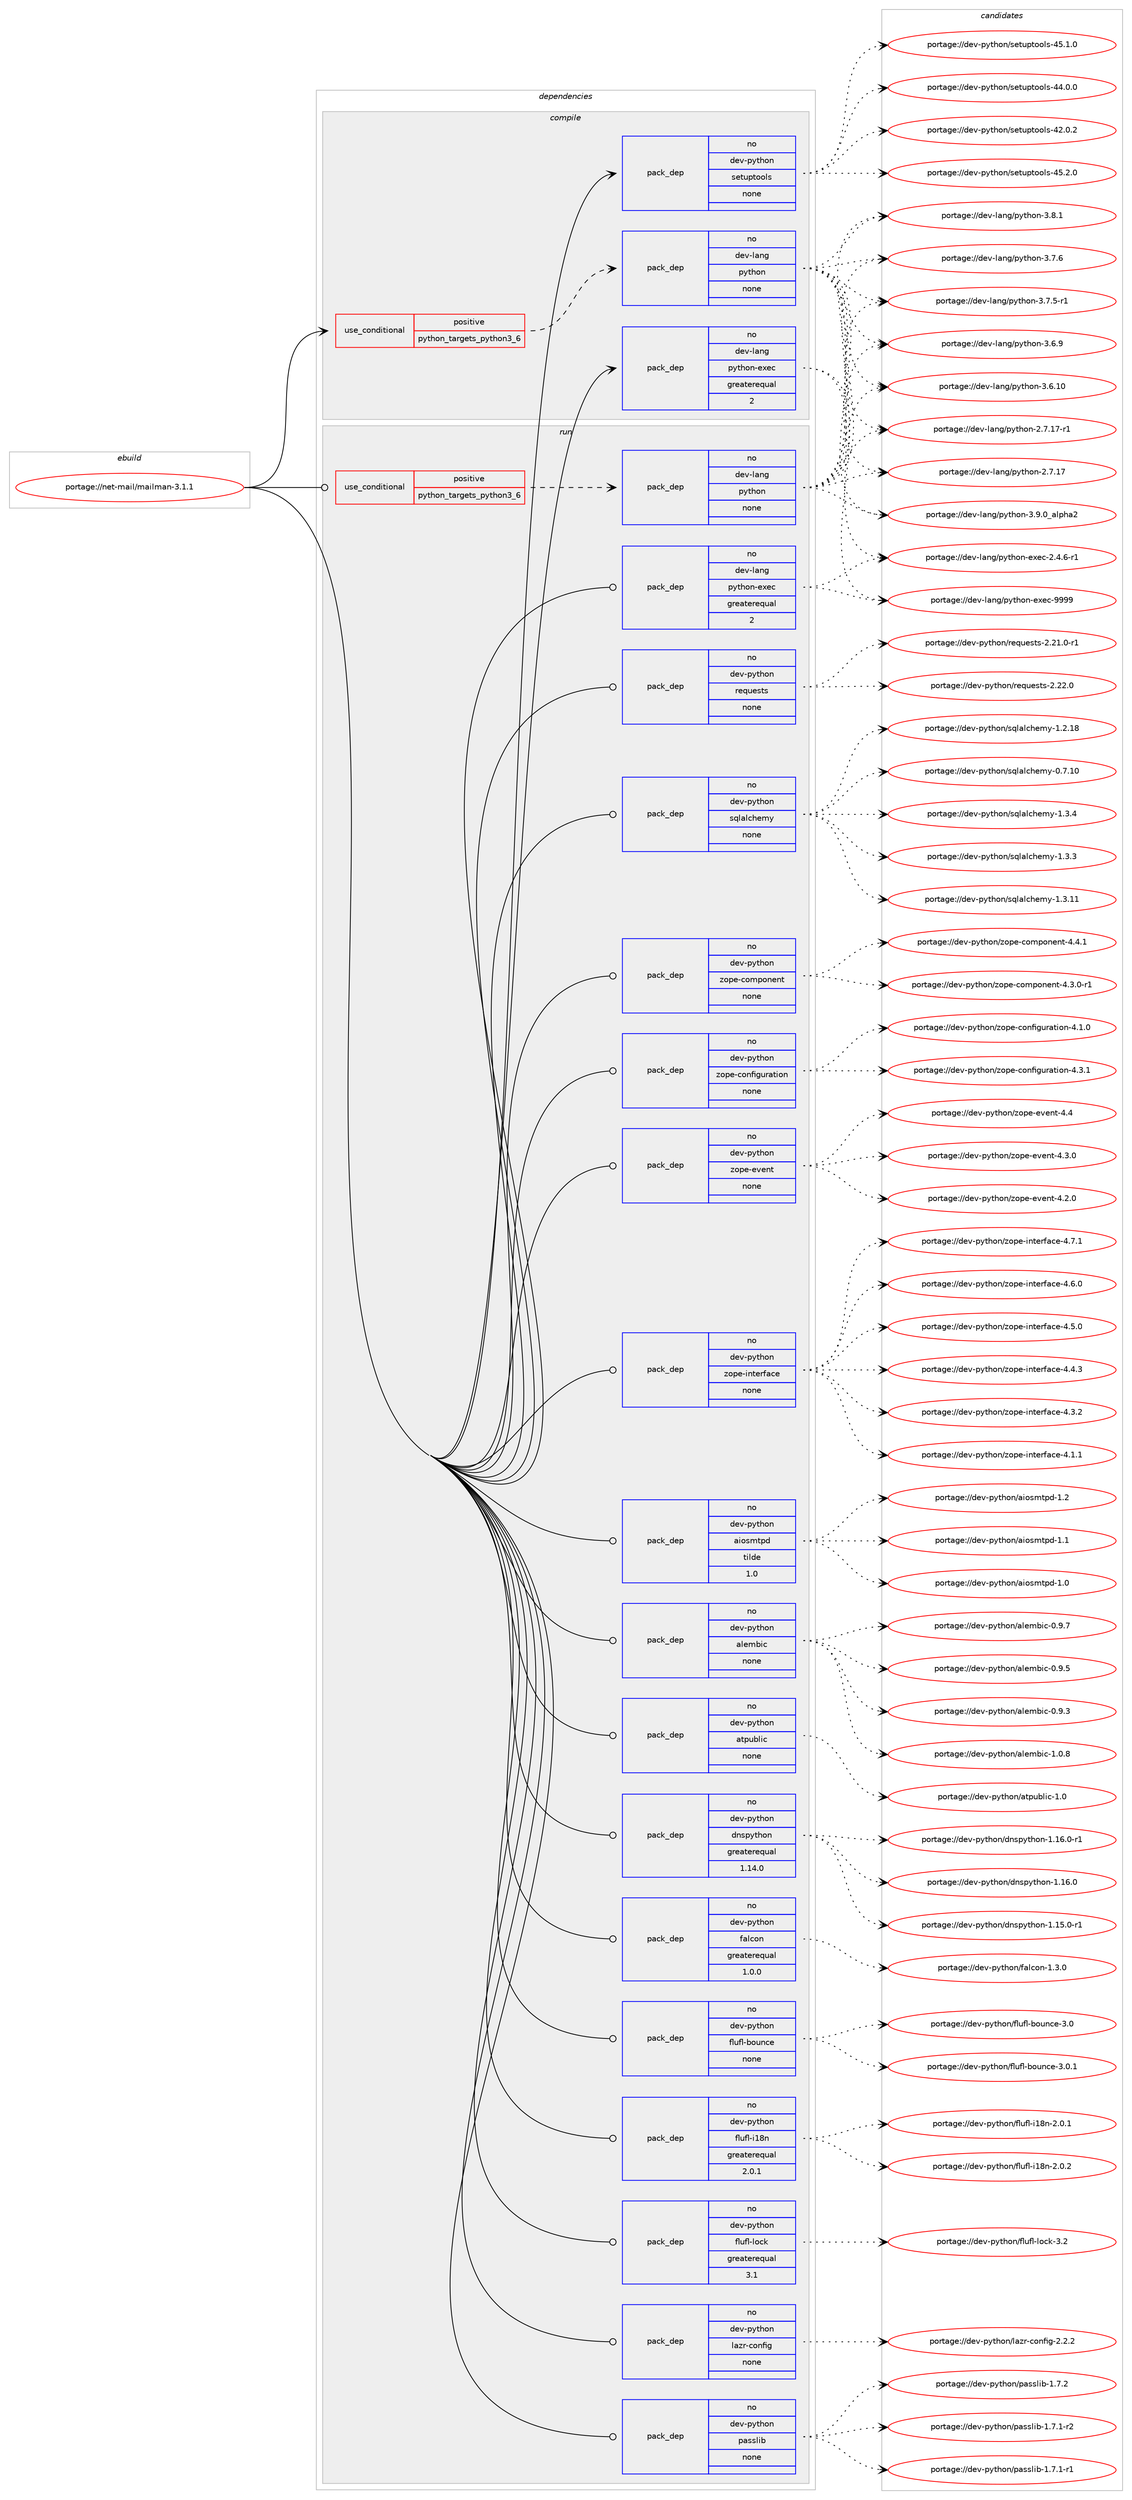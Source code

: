 digraph prolog {

# *************
# Graph options
# *************

newrank=true;
concentrate=true;
compound=true;
graph [rankdir=LR,fontname=Helvetica,fontsize=10,ranksep=1.5];#, ranksep=2.5, nodesep=0.2];
edge  [arrowhead=vee];
node  [fontname=Helvetica,fontsize=10];

# **********
# The ebuild
# **********

subgraph cluster_leftcol {
color=gray;
rank=same;
label=<<i>ebuild</i>>;
id [label="portage://net-mail/mailman-3.1.1", color=red, width=4, href="../net-mail/mailman-3.1.1.svg"];
}

# ****************
# The dependencies
# ****************

subgraph cluster_midcol {
color=gray;
label=<<i>dependencies</i>>;
subgraph cluster_compile {
fillcolor="#eeeeee";
style=filled;
label=<<i>compile</i>>;
subgraph cond27238 {
dependency129479 [label=<<TABLE BORDER="0" CELLBORDER="1" CELLSPACING="0" CELLPADDING="4"><TR><TD ROWSPAN="3" CELLPADDING="10">use_conditional</TD></TR><TR><TD>positive</TD></TR><TR><TD>python_targets_python3_6</TD></TR></TABLE>>, shape=none, color=red];
subgraph pack100071 {
dependency129480 [label=<<TABLE BORDER="0" CELLBORDER="1" CELLSPACING="0" CELLPADDING="4" WIDTH="220"><TR><TD ROWSPAN="6" CELLPADDING="30">pack_dep</TD></TR><TR><TD WIDTH="110">no</TD></TR><TR><TD>dev-lang</TD></TR><TR><TD>python</TD></TR><TR><TD>none</TD></TR><TR><TD></TD></TR></TABLE>>, shape=none, color=blue];
}
dependency129479:e -> dependency129480:w [weight=20,style="dashed",arrowhead="vee"];
}
id:e -> dependency129479:w [weight=20,style="solid",arrowhead="vee"];
subgraph pack100072 {
dependency129481 [label=<<TABLE BORDER="0" CELLBORDER="1" CELLSPACING="0" CELLPADDING="4" WIDTH="220"><TR><TD ROWSPAN="6" CELLPADDING="30">pack_dep</TD></TR><TR><TD WIDTH="110">no</TD></TR><TR><TD>dev-lang</TD></TR><TR><TD>python-exec</TD></TR><TR><TD>greaterequal</TD></TR><TR><TD>2</TD></TR></TABLE>>, shape=none, color=blue];
}
id:e -> dependency129481:w [weight=20,style="solid",arrowhead="vee"];
subgraph pack100073 {
dependency129482 [label=<<TABLE BORDER="0" CELLBORDER="1" CELLSPACING="0" CELLPADDING="4" WIDTH="220"><TR><TD ROWSPAN="6" CELLPADDING="30">pack_dep</TD></TR><TR><TD WIDTH="110">no</TD></TR><TR><TD>dev-python</TD></TR><TR><TD>setuptools</TD></TR><TR><TD>none</TD></TR><TR><TD></TD></TR></TABLE>>, shape=none, color=blue];
}
id:e -> dependency129482:w [weight=20,style="solid",arrowhead="vee"];
}
subgraph cluster_compileandrun {
fillcolor="#eeeeee";
style=filled;
label=<<i>compile and run</i>>;
}
subgraph cluster_run {
fillcolor="#eeeeee";
style=filled;
label=<<i>run</i>>;
subgraph cond27239 {
dependency129483 [label=<<TABLE BORDER="0" CELLBORDER="1" CELLSPACING="0" CELLPADDING="4"><TR><TD ROWSPAN="3" CELLPADDING="10">use_conditional</TD></TR><TR><TD>positive</TD></TR><TR><TD>python_targets_python3_6</TD></TR></TABLE>>, shape=none, color=red];
subgraph pack100074 {
dependency129484 [label=<<TABLE BORDER="0" CELLBORDER="1" CELLSPACING="0" CELLPADDING="4" WIDTH="220"><TR><TD ROWSPAN="6" CELLPADDING="30">pack_dep</TD></TR><TR><TD WIDTH="110">no</TD></TR><TR><TD>dev-lang</TD></TR><TR><TD>python</TD></TR><TR><TD>none</TD></TR><TR><TD></TD></TR></TABLE>>, shape=none, color=blue];
}
dependency129483:e -> dependency129484:w [weight=20,style="dashed",arrowhead="vee"];
}
id:e -> dependency129483:w [weight=20,style="solid",arrowhead="odot"];
subgraph pack100075 {
dependency129485 [label=<<TABLE BORDER="0" CELLBORDER="1" CELLSPACING="0" CELLPADDING="4" WIDTH="220"><TR><TD ROWSPAN="6" CELLPADDING="30">pack_dep</TD></TR><TR><TD WIDTH="110">no</TD></TR><TR><TD>dev-lang</TD></TR><TR><TD>python-exec</TD></TR><TR><TD>greaterequal</TD></TR><TR><TD>2</TD></TR></TABLE>>, shape=none, color=blue];
}
id:e -> dependency129485:w [weight=20,style="solid",arrowhead="odot"];
subgraph pack100076 {
dependency129486 [label=<<TABLE BORDER="0" CELLBORDER="1" CELLSPACING="0" CELLPADDING="4" WIDTH="220"><TR><TD ROWSPAN="6" CELLPADDING="30">pack_dep</TD></TR><TR><TD WIDTH="110">no</TD></TR><TR><TD>dev-python</TD></TR><TR><TD>aiosmtpd</TD></TR><TR><TD>tilde</TD></TR><TR><TD>1.0</TD></TR></TABLE>>, shape=none, color=blue];
}
id:e -> dependency129486:w [weight=20,style="solid",arrowhead="odot"];
subgraph pack100077 {
dependency129487 [label=<<TABLE BORDER="0" CELLBORDER="1" CELLSPACING="0" CELLPADDING="4" WIDTH="220"><TR><TD ROWSPAN="6" CELLPADDING="30">pack_dep</TD></TR><TR><TD WIDTH="110">no</TD></TR><TR><TD>dev-python</TD></TR><TR><TD>alembic</TD></TR><TR><TD>none</TD></TR><TR><TD></TD></TR></TABLE>>, shape=none, color=blue];
}
id:e -> dependency129487:w [weight=20,style="solid",arrowhead="odot"];
subgraph pack100078 {
dependency129488 [label=<<TABLE BORDER="0" CELLBORDER="1" CELLSPACING="0" CELLPADDING="4" WIDTH="220"><TR><TD ROWSPAN="6" CELLPADDING="30">pack_dep</TD></TR><TR><TD WIDTH="110">no</TD></TR><TR><TD>dev-python</TD></TR><TR><TD>atpublic</TD></TR><TR><TD>none</TD></TR><TR><TD></TD></TR></TABLE>>, shape=none, color=blue];
}
id:e -> dependency129488:w [weight=20,style="solid",arrowhead="odot"];
subgraph pack100079 {
dependency129489 [label=<<TABLE BORDER="0" CELLBORDER="1" CELLSPACING="0" CELLPADDING="4" WIDTH="220"><TR><TD ROWSPAN="6" CELLPADDING="30">pack_dep</TD></TR><TR><TD WIDTH="110">no</TD></TR><TR><TD>dev-python</TD></TR><TR><TD>dnspython</TD></TR><TR><TD>greaterequal</TD></TR><TR><TD>1.14.0</TD></TR></TABLE>>, shape=none, color=blue];
}
id:e -> dependency129489:w [weight=20,style="solid",arrowhead="odot"];
subgraph pack100080 {
dependency129490 [label=<<TABLE BORDER="0" CELLBORDER="1" CELLSPACING="0" CELLPADDING="4" WIDTH="220"><TR><TD ROWSPAN="6" CELLPADDING="30">pack_dep</TD></TR><TR><TD WIDTH="110">no</TD></TR><TR><TD>dev-python</TD></TR><TR><TD>falcon</TD></TR><TR><TD>greaterequal</TD></TR><TR><TD>1.0.0</TD></TR></TABLE>>, shape=none, color=blue];
}
id:e -> dependency129490:w [weight=20,style="solid",arrowhead="odot"];
subgraph pack100081 {
dependency129491 [label=<<TABLE BORDER="0" CELLBORDER="1" CELLSPACING="0" CELLPADDING="4" WIDTH="220"><TR><TD ROWSPAN="6" CELLPADDING="30">pack_dep</TD></TR><TR><TD WIDTH="110">no</TD></TR><TR><TD>dev-python</TD></TR><TR><TD>flufl-bounce</TD></TR><TR><TD>none</TD></TR><TR><TD></TD></TR></TABLE>>, shape=none, color=blue];
}
id:e -> dependency129491:w [weight=20,style="solid",arrowhead="odot"];
subgraph pack100082 {
dependency129492 [label=<<TABLE BORDER="0" CELLBORDER="1" CELLSPACING="0" CELLPADDING="4" WIDTH="220"><TR><TD ROWSPAN="6" CELLPADDING="30">pack_dep</TD></TR><TR><TD WIDTH="110">no</TD></TR><TR><TD>dev-python</TD></TR><TR><TD>flufl-i18n</TD></TR><TR><TD>greaterequal</TD></TR><TR><TD>2.0.1</TD></TR></TABLE>>, shape=none, color=blue];
}
id:e -> dependency129492:w [weight=20,style="solid",arrowhead="odot"];
subgraph pack100083 {
dependency129493 [label=<<TABLE BORDER="0" CELLBORDER="1" CELLSPACING="0" CELLPADDING="4" WIDTH="220"><TR><TD ROWSPAN="6" CELLPADDING="30">pack_dep</TD></TR><TR><TD WIDTH="110">no</TD></TR><TR><TD>dev-python</TD></TR><TR><TD>flufl-lock</TD></TR><TR><TD>greaterequal</TD></TR><TR><TD>3.1</TD></TR></TABLE>>, shape=none, color=blue];
}
id:e -> dependency129493:w [weight=20,style="solid",arrowhead="odot"];
subgraph pack100084 {
dependency129494 [label=<<TABLE BORDER="0" CELLBORDER="1" CELLSPACING="0" CELLPADDING="4" WIDTH="220"><TR><TD ROWSPAN="6" CELLPADDING="30">pack_dep</TD></TR><TR><TD WIDTH="110">no</TD></TR><TR><TD>dev-python</TD></TR><TR><TD>lazr-config</TD></TR><TR><TD>none</TD></TR><TR><TD></TD></TR></TABLE>>, shape=none, color=blue];
}
id:e -> dependency129494:w [weight=20,style="solid",arrowhead="odot"];
subgraph pack100085 {
dependency129495 [label=<<TABLE BORDER="0" CELLBORDER="1" CELLSPACING="0" CELLPADDING="4" WIDTH="220"><TR><TD ROWSPAN="6" CELLPADDING="30">pack_dep</TD></TR><TR><TD WIDTH="110">no</TD></TR><TR><TD>dev-python</TD></TR><TR><TD>passlib</TD></TR><TR><TD>none</TD></TR><TR><TD></TD></TR></TABLE>>, shape=none, color=blue];
}
id:e -> dependency129495:w [weight=20,style="solid",arrowhead="odot"];
subgraph pack100086 {
dependency129496 [label=<<TABLE BORDER="0" CELLBORDER="1" CELLSPACING="0" CELLPADDING="4" WIDTH="220"><TR><TD ROWSPAN="6" CELLPADDING="30">pack_dep</TD></TR><TR><TD WIDTH="110">no</TD></TR><TR><TD>dev-python</TD></TR><TR><TD>requests</TD></TR><TR><TD>none</TD></TR><TR><TD></TD></TR></TABLE>>, shape=none, color=blue];
}
id:e -> dependency129496:w [weight=20,style="solid",arrowhead="odot"];
subgraph pack100087 {
dependency129497 [label=<<TABLE BORDER="0" CELLBORDER="1" CELLSPACING="0" CELLPADDING="4" WIDTH="220"><TR><TD ROWSPAN="6" CELLPADDING="30">pack_dep</TD></TR><TR><TD WIDTH="110">no</TD></TR><TR><TD>dev-python</TD></TR><TR><TD>sqlalchemy</TD></TR><TR><TD>none</TD></TR><TR><TD></TD></TR></TABLE>>, shape=none, color=blue];
}
id:e -> dependency129497:w [weight=20,style="solid",arrowhead="odot"];
subgraph pack100088 {
dependency129498 [label=<<TABLE BORDER="0" CELLBORDER="1" CELLSPACING="0" CELLPADDING="4" WIDTH="220"><TR><TD ROWSPAN="6" CELLPADDING="30">pack_dep</TD></TR><TR><TD WIDTH="110">no</TD></TR><TR><TD>dev-python</TD></TR><TR><TD>zope-component</TD></TR><TR><TD>none</TD></TR><TR><TD></TD></TR></TABLE>>, shape=none, color=blue];
}
id:e -> dependency129498:w [weight=20,style="solid",arrowhead="odot"];
subgraph pack100089 {
dependency129499 [label=<<TABLE BORDER="0" CELLBORDER="1" CELLSPACING="0" CELLPADDING="4" WIDTH="220"><TR><TD ROWSPAN="6" CELLPADDING="30">pack_dep</TD></TR><TR><TD WIDTH="110">no</TD></TR><TR><TD>dev-python</TD></TR><TR><TD>zope-configuration</TD></TR><TR><TD>none</TD></TR><TR><TD></TD></TR></TABLE>>, shape=none, color=blue];
}
id:e -> dependency129499:w [weight=20,style="solid",arrowhead="odot"];
subgraph pack100090 {
dependency129500 [label=<<TABLE BORDER="0" CELLBORDER="1" CELLSPACING="0" CELLPADDING="4" WIDTH="220"><TR><TD ROWSPAN="6" CELLPADDING="30">pack_dep</TD></TR><TR><TD WIDTH="110">no</TD></TR><TR><TD>dev-python</TD></TR><TR><TD>zope-event</TD></TR><TR><TD>none</TD></TR><TR><TD></TD></TR></TABLE>>, shape=none, color=blue];
}
id:e -> dependency129500:w [weight=20,style="solid",arrowhead="odot"];
subgraph pack100091 {
dependency129501 [label=<<TABLE BORDER="0" CELLBORDER="1" CELLSPACING="0" CELLPADDING="4" WIDTH="220"><TR><TD ROWSPAN="6" CELLPADDING="30">pack_dep</TD></TR><TR><TD WIDTH="110">no</TD></TR><TR><TD>dev-python</TD></TR><TR><TD>zope-interface</TD></TR><TR><TD>none</TD></TR><TR><TD></TD></TR></TABLE>>, shape=none, color=blue];
}
id:e -> dependency129501:w [weight=20,style="solid",arrowhead="odot"];
}
}

# **************
# The candidates
# **************

subgraph cluster_choices {
rank=same;
color=gray;
label=<<i>candidates</i>>;

subgraph choice100071 {
color=black;
nodesep=1;
choice10010111845108971101034711212111610411111045514657464895971081121049750 [label="portage://dev-lang/python-3.9.0_alpha2", color=red, width=4,href="../dev-lang/python-3.9.0_alpha2.svg"];
choice100101118451089711010347112121116104111110455146564649 [label="portage://dev-lang/python-3.8.1", color=red, width=4,href="../dev-lang/python-3.8.1.svg"];
choice100101118451089711010347112121116104111110455146554654 [label="portage://dev-lang/python-3.7.6", color=red, width=4,href="../dev-lang/python-3.7.6.svg"];
choice1001011184510897110103471121211161041111104551465546534511449 [label="portage://dev-lang/python-3.7.5-r1", color=red, width=4,href="../dev-lang/python-3.7.5-r1.svg"];
choice100101118451089711010347112121116104111110455146544657 [label="portage://dev-lang/python-3.6.9", color=red, width=4,href="../dev-lang/python-3.6.9.svg"];
choice10010111845108971101034711212111610411111045514654464948 [label="portage://dev-lang/python-3.6.10", color=red, width=4,href="../dev-lang/python-3.6.10.svg"];
choice100101118451089711010347112121116104111110455046554649554511449 [label="portage://dev-lang/python-2.7.17-r1", color=red, width=4,href="../dev-lang/python-2.7.17-r1.svg"];
choice10010111845108971101034711212111610411111045504655464955 [label="portage://dev-lang/python-2.7.17", color=red, width=4,href="../dev-lang/python-2.7.17.svg"];
dependency129480:e -> choice10010111845108971101034711212111610411111045514657464895971081121049750:w [style=dotted,weight="100"];
dependency129480:e -> choice100101118451089711010347112121116104111110455146564649:w [style=dotted,weight="100"];
dependency129480:e -> choice100101118451089711010347112121116104111110455146554654:w [style=dotted,weight="100"];
dependency129480:e -> choice1001011184510897110103471121211161041111104551465546534511449:w [style=dotted,weight="100"];
dependency129480:e -> choice100101118451089711010347112121116104111110455146544657:w [style=dotted,weight="100"];
dependency129480:e -> choice10010111845108971101034711212111610411111045514654464948:w [style=dotted,weight="100"];
dependency129480:e -> choice100101118451089711010347112121116104111110455046554649554511449:w [style=dotted,weight="100"];
dependency129480:e -> choice10010111845108971101034711212111610411111045504655464955:w [style=dotted,weight="100"];
}
subgraph choice100072 {
color=black;
nodesep=1;
choice10010111845108971101034711212111610411111045101120101994557575757 [label="portage://dev-lang/python-exec-9999", color=red, width=4,href="../dev-lang/python-exec-9999.svg"];
choice10010111845108971101034711212111610411111045101120101994550465246544511449 [label="portage://dev-lang/python-exec-2.4.6-r1", color=red, width=4,href="../dev-lang/python-exec-2.4.6-r1.svg"];
dependency129481:e -> choice10010111845108971101034711212111610411111045101120101994557575757:w [style=dotted,weight="100"];
dependency129481:e -> choice10010111845108971101034711212111610411111045101120101994550465246544511449:w [style=dotted,weight="100"];
}
subgraph choice100073 {
color=black;
nodesep=1;
choice100101118451121211161041111104711510111611711211611111110811545525346504648 [label="portage://dev-python/setuptools-45.2.0", color=red, width=4,href="../dev-python/setuptools-45.2.0.svg"];
choice100101118451121211161041111104711510111611711211611111110811545525346494648 [label="portage://dev-python/setuptools-45.1.0", color=red, width=4,href="../dev-python/setuptools-45.1.0.svg"];
choice100101118451121211161041111104711510111611711211611111110811545525246484648 [label="portage://dev-python/setuptools-44.0.0", color=red, width=4,href="../dev-python/setuptools-44.0.0.svg"];
choice100101118451121211161041111104711510111611711211611111110811545525046484650 [label="portage://dev-python/setuptools-42.0.2", color=red, width=4,href="../dev-python/setuptools-42.0.2.svg"];
dependency129482:e -> choice100101118451121211161041111104711510111611711211611111110811545525346504648:w [style=dotted,weight="100"];
dependency129482:e -> choice100101118451121211161041111104711510111611711211611111110811545525346494648:w [style=dotted,weight="100"];
dependency129482:e -> choice100101118451121211161041111104711510111611711211611111110811545525246484648:w [style=dotted,weight="100"];
dependency129482:e -> choice100101118451121211161041111104711510111611711211611111110811545525046484650:w [style=dotted,weight="100"];
}
subgraph choice100074 {
color=black;
nodesep=1;
choice10010111845108971101034711212111610411111045514657464895971081121049750 [label="portage://dev-lang/python-3.9.0_alpha2", color=red, width=4,href="../dev-lang/python-3.9.0_alpha2.svg"];
choice100101118451089711010347112121116104111110455146564649 [label="portage://dev-lang/python-3.8.1", color=red, width=4,href="../dev-lang/python-3.8.1.svg"];
choice100101118451089711010347112121116104111110455146554654 [label="portage://dev-lang/python-3.7.6", color=red, width=4,href="../dev-lang/python-3.7.6.svg"];
choice1001011184510897110103471121211161041111104551465546534511449 [label="portage://dev-lang/python-3.7.5-r1", color=red, width=4,href="../dev-lang/python-3.7.5-r1.svg"];
choice100101118451089711010347112121116104111110455146544657 [label="portage://dev-lang/python-3.6.9", color=red, width=4,href="../dev-lang/python-3.6.9.svg"];
choice10010111845108971101034711212111610411111045514654464948 [label="portage://dev-lang/python-3.6.10", color=red, width=4,href="../dev-lang/python-3.6.10.svg"];
choice100101118451089711010347112121116104111110455046554649554511449 [label="portage://dev-lang/python-2.7.17-r1", color=red, width=4,href="../dev-lang/python-2.7.17-r1.svg"];
choice10010111845108971101034711212111610411111045504655464955 [label="portage://dev-lang/python-2.7.17", color=red, width=4,href="../dev-lang/python-2.7.17.svg"];
dependency129484:e -> choice10010111845108971101034711212111610411111045514657464895971081121049750:w [style=dotted,weight="100"];
dependency129484:e -> choice100101118451089711010347112121116104111110455146564649:w [style=dotted,weight="100"];
dependency129484:e -> choice100101118451089711010347112121116104111110455146554654:w [style=dotted,weight="100"];
dependency129484:e -> choice1001011184510897110103471121211161041111104551465546534511449:w [style=dotted,weight="100"];
dependency129484:e -> choice100101118451089711010347112121116104111110455146544657:w [style=dotted,weight="100"];
dependency129484:e -> choice10010111845108971101034711212111610411111045514654464948:w [style=dotted,weight="100"];
dependency129484:e -> choice100101118451089711010347112121116104111110455046554649554511449:w [style=dotted,weight="100"];
dependency129484:e -> choice10010111845108971101034711212111610411111045504655464955:w [style=dotted,weight="100"];
}
subgraph choice100075 {
color=black;
nodesep=1;
choice10010111845108971101034711212111610411111045101120101994557575757 [label="portage://dev-lang/python-exec-9999", color=red, width=4,href="../dev-lang/python-exec-9999.svg"];
choice10010111845108971101034711212111610411111045101120101994550465246544511449 [label="portage://dev-lang/python-exec-2.4.6-r1", color=red, width=4,href="../dev-lang/python-exec-2.4.6-r1.svg"];
dependency129485:e -> choice10010111845108971101034711212111610411111045101120101994557575757:w [style=dotted,weight="100"];
dependency129485:e -> choice10010111845108971101034711212111610411111045101120101994550465246544511449:w [style=dotted,weight="100"];
}
subgraph choice100076 {
color=black;
nodesep=1;
choice10010111845112121116104111110479710511111510911611210045494650 [label="portage://dev-python/aiosmtpd-1.2", color=red, width=4,href="../dev-python/aiosmtpd-1.2.svg"];
choice10010111845112121116104111110479710511111510911611210045494649 [label="portage://dev-python/aiosmtpd-1.1", color=red, width=4,href="../dev-python/aiosmtpd-1.1.svg"];
choice10010111845112121116104111110479710511111510911611210045494648 [label="portage://dev-python/aiosmtpd-1.0", color=red, width=4,href="../dev-python/aiosmtpd-1.0.svg"];
dependency129486:e -> choice10010111845112121116104111110479710511111510911611210045494650:w [style=dotted,weight="100"];
dependency129486:e -> choice10010111845112121116104111110479710511111510911611210045494649:w [style=dotted,weight="100"];
dependency129486:e -> choice10010111845112121116104111110479710511111510911611210045494648:w [style=dotted,weight="100"];
}
subgraph choice100077 {
color=black;
nodesep=1;
choice1001011184511212111610411111047971081011099810599454946484656 [label="portage://dev-python/alembic-1.0.8", color=red, width=4,href="../dev-python/alembic-1.0.8.svg"];
choice1001011184511212111610411111047971081011099810599454846574655 [label="portage://dev-python/alembic-0.9.7", color=red, width=4,href="../dev-python/alembic-0.9.7.svg"];
choice1001011184511212111610411111047971081011099810599454846574653 [label="portage://dev-python/alembic-0.9.5", color=red, width=4,href="../dev-python/alembic-0.9.5.svg"];
choice1001011184511212111610411111047971081011099810599454846574651 [label="portage://dev-python/alembic-0.9.3", color=red, width=4,href="../dev-python/alembic-0.9.3.svg"];
dependency129487:e -> choice1001011184511212111610411111047971081011099810599454946484656:w [style=dotted,weight="100"];
dependency129487:e -> choice1001011184511212111610411111047971081011099810599454846574655:w [style=dotted,weight="100"];
dependency129487:e -> choice1001011184511212111610411111047971081011099810599454846574653:w [style=dotted,weight="100"];
dependency129487:e -> choice1001011184511212111610411111047971081011099810599454846574651:w [style=dotted,weight="100"];
}
subgraph choice100078 {
color=black;
nodesep=1;
choice100101118451121211161041111104797116112117981081059945494648 [label="portage://dev-python/atpublic-1.0", color=red, width=4,href="../dev-python/atpublic-1.0.svg"];
dependency129488:e -> choice100101118451121211161041111104797116112117981081059945494648:w [style=dotted,weight="100"];
}
subgraph choice100079 {
color=black;
nodesep=1;
choice1001011184511212111610411111047100110115112121116104111110454946495446484511449 [label="portage://dev-python/dnspython-1.16.0-r1", color=red, width=4,href="../dev-python/dnspython-1.16.0-r1.svg"];
choice100101118451121211161041111104710011011511212111610411111045494649544648 [label="portage://dev-python/dnspython-1.16.0", color=red, width=4,href="../dev-python/dnspython-1.16.0.svg"];
choice1001011184511212111610411111047100110115112121116104111110454946495346484511449 [label="portage://dev-python/dnspython-1.15.0-r1", color=red, width=4,href="../dev-python/dnspython-1.15.0-r1.svg"];
dependency129489:e -> choice1001011184511212111610411111047100110115112121116104111110454946495446484511449:w [style=dotted,weight="100"];
dependency129489:e -> choice100101118451121211161041111104710011011511212111610411111045494649544648:w [style=dotted,weight="100"];
dependency129489:e -> choice1001011184511212111610411111047100110115112121116104111110454946495346484511449:w [style=dotted,weight="100"];
}
subgraph choice100080 {
color=black;
nodesep=1;
choice10010111845112121116104111110471029710899111110454946514648 [label="portage://dev-python/falcon-1.3.0", color=red, width=4,href="../dev-python/falcon-1.3.0.svg"];
dependency129490:e -> choice10010111845112121116104111110471029710899111110454946514648:w [style=dotted,weight="100"];
}
subgraph choice100081 {
color=black;
nodesep=1;
choice1001011184511212111610411111047102108117102108459811111711099101455146484649 [label="portage://dev-python/flufl-bounce-3.0.1", color=red, width=4,href="../dev-python/flufl-bounce-3.0.1.svg"];
choice100101118451121211161041111104710210811710210845981111171109910145514648 [label="portage://dev-python/flufl-bounce-3.0", color=red, width=4,href="../dev-python/flufl-bounce-3.0.svg"];
dependency129491:e -> choice1001011184511212111610411111047102108117102108459811111711099101455146484649:w [style=dotted,weight="100"];
dependency129491:e -> choice100101118451121211161041111104710210811710210845981111171109910145514648:w [style=dotted,weight="100"];
}
subgraph choice100082 {
color=black;
nodesep=1;
choice1001011184511212111610411111047102108117102108451054956110455046484650 [label="portage://dev-python/flufl-i18n-2.0.2", color=red, width=4,href="../dev-python/flufl-i18n-2.0.2.svg"];
choice1001011184511212111610411111047102108117102108451054956110455046484649 [label="portage://dev-python/flufl-i18n-2.0.1", color=red, width=4,href="../dev-python/flufl-i18n-2.0.1.svg"];
dependency129492:e -> choice1001011184511212111610411111047102108117102108451054956110455046484650:w [style=dotted,weight="100"];
dependency129492:e -> choice1001011184511212111610411111047102108117102108451054956110455046484649:w [style=dotted,weight="100"];
}
subgraph choice100083 {
color=black;
nodesep=1;
choice1001011184511212111610411111047102108117102108451081119910745514650 [label="portage://dev-python/flufl-lock-3.2", color=red, width=4,href="../dev-python/flufl-lock-3.2.svg"];
dependency129493:e -> choice1001011184511212111610411111047102108117102108451081119910745514650:w [style=dotted,weight="100"];
}
subgraph choice100084 {
color=black;
nodesep=1;
choice1001011184511212111610411111047108971221144599111110102105103455046504650 [label="portage://dev-python/lazr-config-2.2.2", color=red, width=4,href="../dev-python/lazr-config-2.2.2.svg"];
dependency129494:e -> choice1001011184511212111610411111047108971221144599111110102105103455046504650:w [style=dotted,weight="100"];
}
subgraph choice100085 {
color=black;
nodesep=1;
choice10010111845112121116104111110471129711511510810598454946554650 [label="portage://dev-python/passlib-1.7.2", color=red, width=4,href="../dev-python/passlib-1.7.2.svg"];
choice100101118451121211161041111104711297115115108105984549465546494511450 [label="portage://dev-python/passlib-1.7.1-r2", color=red, width=4,href="../dev-python/passlib-1.7.1-r2.svg"];
choice100101118451121211161041111104711297115115108105984549465546494511449 [label="portage://dev-python/passlib-1.7.1-r1", color=red, width=4,href="../dev-python/passlib-1.7.1-r1.svg"];
dependency129495:e -> choice10010111845112121116104111110471129711511510810598454946554650:w [style=dotted,weight="100"];
dependency129495:e -> choice100101118451121211161041111104711297115115108105984549465546494511450:w [style=dotted,weight="100"];
dependency129495:e -> choice100101118451121211161041111104711297115115108105984549465546494511449:w [style=dotted,weight="100"];
}
subgraph choice100086 {
color=black;
nodesep=1;
choice100101118451121211161041111104711410111311710111511611545504650504648 [label="portage://dev-python/requests-2.22.0", color=red, width=4,href="../dev-python/requests-2.22.0.svg"];
choice1001011184511212111610411111047114101113117101115116115455046504946484511449 [label="portage://dev-python/requests-2.21.0-r1", color=red, width=4,href="../dev-python/requests-2.21.0-r1.svg"];
dependency129496:e -> choice100101118451121211161041111104711410111311710111511611545504650504648:w [style=dotted,weight="100"];
dependency129496:e -> choice1001011184511212111610411111047114101113117101115116115455046504946484511449:w [style=dotted,weight="100"];
}
subgraph choice100087 {
color=black;
nodesep=1;
choice10010111845112121116104111110471151131089710899104101109121454946514652 [label="portage://dev-python/sqlalchemy-1.3.4", color=red, width=4,href="../dev-python/sqlalchemy-1.3.4.svg"];
choice10010111845112121116104111110471151131089710899104101109121454946514651 [label="portage://dev-python/sqlalchemy-1.3.3", color=red, width=4,href="../dev-python/sqlalchemy-1.3.3.svg"];
choice1001011184511212111610411111047115113108971089910410110912145494651464949 [label="portage://dev-python/sqlalchemy-1.3.11", color=red, width=4,href="../dev-python/sqlalchemy-1.3.11.svg"];
choice1001011184511212111610411111047115113108971089910410110912145494650464956 [label="portage://dev-python/sqlalchemy-1.2.18", color=red, width=4,href="../dev-python/sqlalchemy-1.2.18.svg"];
choice1001011184511212111610411111047115113108971089910410110912145484655464948 [label="portage://dev-python/sqlalchemy-0.7.10", color=red, width=4,href="../dev-python/sqlalchemy-0.7.10.svg"];
dependency129497:e -> choice10010111845112121116104111110471151131089710899104101109121454946514652:w [style=dotted,weight="100"];
dependency129497:e -> choice10010111845112121116104111110471151131089710899104101109121454946514651:w [style=dotted,weight="100"];
dependency129497:e -> choice1001011184511212111610411111047115113108971089910410110912145494651464949:w [style=dotted,weight="100"];
dependency129497:e -> choice1001011184511212111610411111047115113108971089910410110912145494650464956:w [style=dotted,weight="100"];
dependency129497:e -> choice1001011184511212111610411111047115113108971089910410110912145484655464948:w [style=dotted,weight="100"];
}
subgraph choice100088 {
color=black;
nodesep=1;
choice10010111845112121116104111110471221111121014599111109112111110101110116455246524649 [label="portage://dev-python/zope-component-4.4.1", color=red, width=4,href="../dev-python/zope-component-4.4.1.svg"];
choice100101118451121211161041111104712211111210145991111091121111101011101164552465146484511449 [label="portage://dev-python/zope-component-4.3.0-r1", color=red, width=4,href="../dev-python/zope-component-4.3.0-r1.svg"];
dependency129498:e -> choice10010111845112121116104111110471221111121014599111109112111110101110116455246524649:w [style=dotted,weight="100"];
dependency129498:e -> choice100101118451121211161041111104712211111210145991111091121111101011101164552465146484511449:w [style=dotted,weight="100"];
}
subgraph choice100089 {
color=black;
nodesep=1;
choice1001011184511212111610411111047122111112101459911111010210510311711497116105111110455246514649 [label="portage://dev-python/zope-configuration-4.3.1", color=red, width=4,href="../dev-python/zope-configuration-4.3.1.svg"];
choice1001011184511212111610411111047122111112101459911111010210510311711497116105111110455246494648 [label="portage://dev-python/zope-configuration-4.1.0", color=red, width=4,href="../dev-python/zope-configuration-4.1.0.svg"];
dependency129499:e -> choice1001011184511212111610411111047122111112101459911111010210510311711497116105111110455246514649:w [style=dotted,weight="100"];
dependency129499:e -> choice1001011184511212111610411111047122111112101459911111010210510311711497116105111110455246494648:w [style=dotted,weight="100"];
}
subgraph choice100090 {
color=black;
nodesep=1;
choice10010111845112121116104111110471221111121014510111810111011645524652 [label="portage://dev-python/zope-event-4.4", color=red, width=4,href="../dev-python/zope-event-4.4.svg"];
choice100101118451121211161041111104712211111210145101118101110116455246514648 [label="portage://dev-python/zope-event-4.3.0", color=red, width=4,href="../dev-python/zope-event-4.3.0.svg"];
choice100101118451121211161041111104712211111210145101118101110116455246504648 [label="portage://dev-python/zope-event-4.2.0", color=red, width=4,href="../dev-python/zope-event-4.2.0.svg"];
dependency129500:e -> choice10010111845112121116104111110471221111121014510111810111011645524652:w [style=dotted,weight="100"];
dependency129500:e -> choice100101118451121211161041111104712211111210145101118101110116455246514648:w [style=dotted,weight="100"];
dependency129500:e -> choice100101118451121211161041111104712211111210145101118101110116455246504648:w [style=dotted,weight="100"];
}
subgraph choice100091 {
color=black;
nodesep=1;
choice1001011184511212111610411111047122111112101451051101161011141029799101455246554649 [label="portage://dev-python/zope-interface-4.7.1", color=red, width=4,href="../dev-python/zope-interface-4.7.1.svg"];
choice1001011184511212111610411111047122111112101451051101161011141029799101455246544648 [label="portage://dev-python/zope-interface-4.6.0", color=red, width=4,href="../dev-python/zope-interface-4.6.0.svg"];
choice1001011184511212111610411111047122111112101451051101161011141029799101455246534648 [label="portage://dev-python/zope-interface-4.5.0", color=red, width=4,href="../dev-python/zope-interface-4.5.0.svg"];
choice1001011184511212111610411111047122111112101451051101161011141029799101455246524651 [label="portage://dev-python/zope-interface-4.4.3", color=red, width=4,href="../dev-python/zope-interface-4.4.3.svg"];
choice1001011184511212111610411111047122111112101451051101161011141029799101455246514650 [label="portage://dev-python/zope-interface-4.3.2", color=red, width=4,href="../dev-python/zope-interface-4.3.2.svg"];
choice1001011184511212111610411111047122111112101451051101161011141029799101455246494649 [label="portage://dev-python/zope-interface-4.1.1", color=red, width=4,href="../dev-python/zope-interface-4.1.1.svg"];
dependency129501:e -> choice1001011184511212111610411111047122111112101451051101161011141029799101455246554649:w [style=dotted,weight="100"];
dependency129501:e -> choice1001011184511212111610411111047122111112101451051101161011141029799101455246544648:w [style=dotted,weight="100"];
dependency129501:e -> choice1001011184511212111610411111047122111112101451051101161011141029799101455246534648:w [style=dotted,weight="100"];
dependency129501:e -> choice1001011184511212111610411111047122111112101451051101161011141029799101455246524651:w [style=dotted,weight="100"];
dependency129501:e -> choice1001011184511212111610411111047122111112101451051101161011141029799101455246514650:w [style=dotted,weight="100"];
dependency129501:e -> choice1001011184511212111610411111047122111112101451051101161011141029799101455246494649:w [style=dotted,weight="100"];
}
}

}
